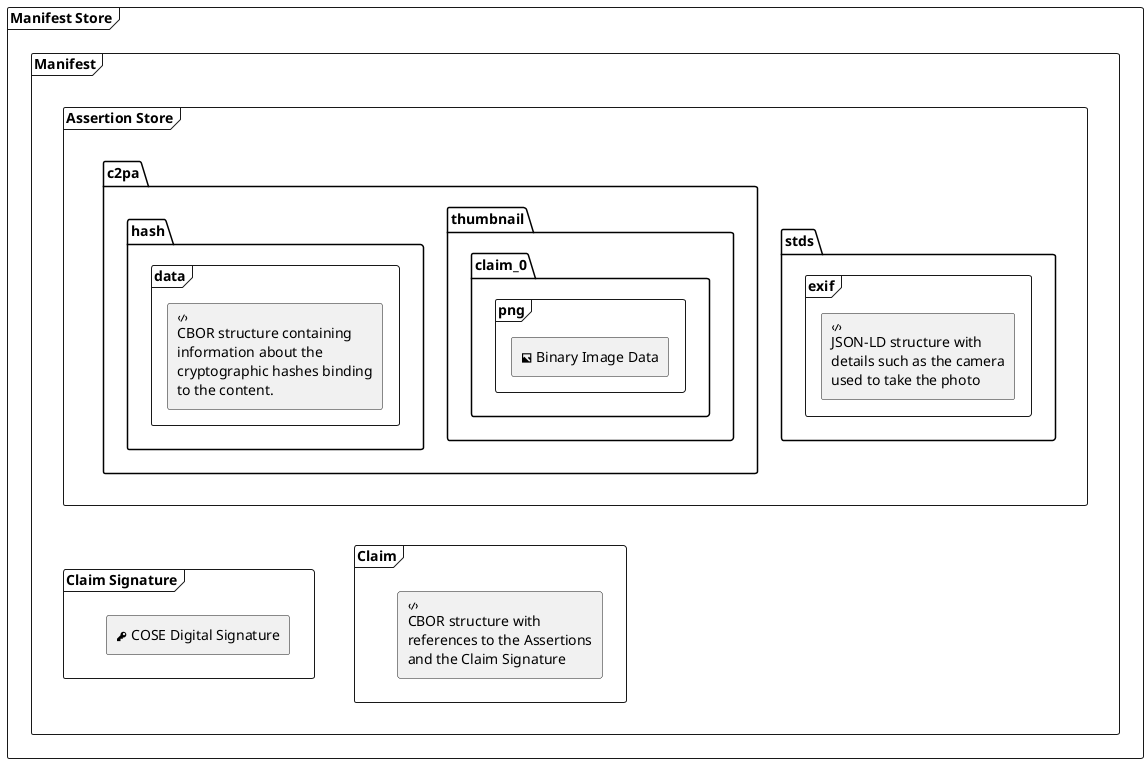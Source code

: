 @startuml Photo_Manifest

    ' allows mixing various objects in a single diagram
    allow_mixing

    ' hide the spot
    ' hide any empty things...
    hide circle
    hide empty members

    ' styling
    skinparam componentStyle rectangle
    'left to right direction

	skinparam FrameBackgroundColor<<casg>> Magenta
	skinparam FrameBackgroundColor<<Claim Signature>> Magenta

    frame cacb as "Manifest Store" {
        frame cast as "Manifest" {
            frame caas as "Assertion Store" {
                frame "stds.exif" {
                    rectangle A1 [
                        <&code>
						JSON-LD structure with
						details such as the camera
						used to take the photo
                    ]
                }

                frame "c2pa.thumbnail.claim_0.png" {
                    rectangle A2 [
                        <&image> Binary Image Data
                    ]
                }

                frame "c2pa.hash.data" {
                    rectangle A3 [
                        <&code>
						CBOR structure containing
						information about the
						cryptographic hashes binding
						to the content.
                    ]
                }
            }

            frame cacl as "Claim" {
                rectangle C [
                    <&code>
					CBOR structure with
					references to the Assertions
					and the Claim Signature
                ]
            }

            frame casg as "Claim Signature" {
                rectangle CS [
					<&key> COSE Digital Signature
                ]
            }

			caas -[hidden]down-> cacl
            'cacl -[hidden]right-> caas
            cacl -[hidden]right-> casg
        }
    }

@enduml
